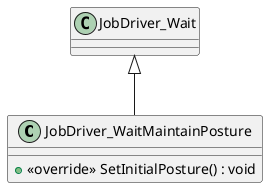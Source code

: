 @startuml
class JobDriver_WaitMaintainPosture {
    + <<override>> SetInitialPosture() : void
}
JobDriver_Wait <|-- JobDriver_WaitMaintainPosture
@enduml
